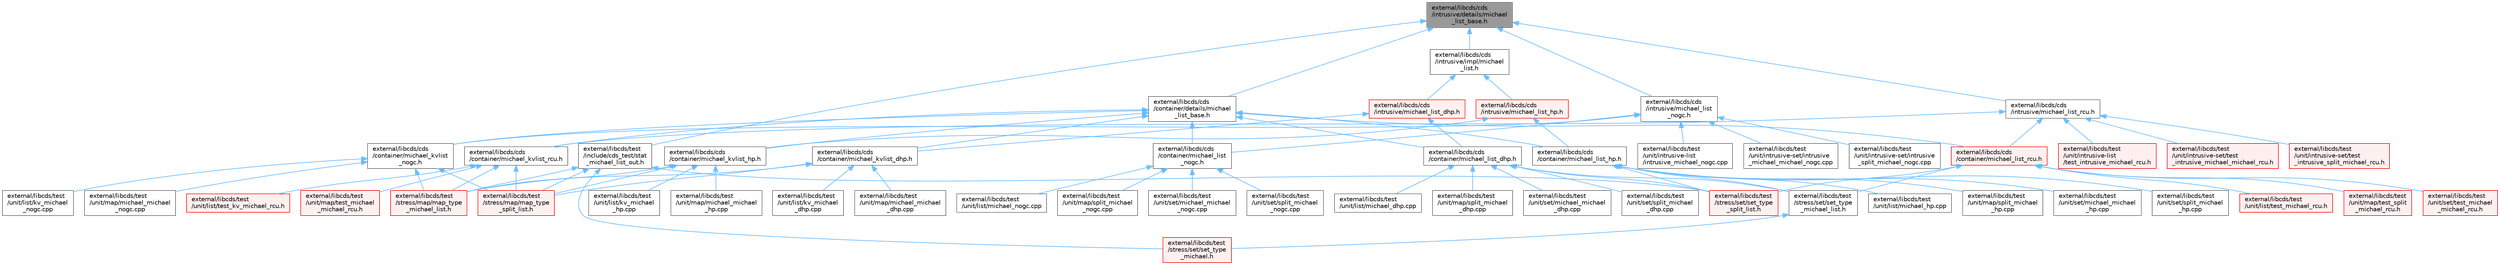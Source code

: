 digraph "external/libcds/cds/intrusive/details/michael_list_base.h"
{
 // LATEX_PDF_SIZE
  bgcolor="transparent";
  edge [fontname=Helvetica,fontsize=10,labelfontname=Helvetica,labelfontsize=10];
  node [fontname=Helvetica,fontsize=10,shape=box,height=0.2,width=0.4];
  Node1 [id="Node000001",label="external/libcds/cds\l/intrusive/details/michael\l_list_base.h",height=0.2,width=0.4,color="gray40", fillcolor="grey60", style="filled", fontcolor="black",tooltip=" "];
  Node1 -> Node2 [id="edge1_Node000001_Node000002",dir="back",color="steelblue1",style="solid",tooltip=" "];
  Node2 [id="Node000002",label="external/libcds/cds\l/container/details/michael\l_list_base.h",height=0.2,width=0.4,color="grey40", fillcolor="white", style="filled",URL="$container_2details_2michael__list__base_8h.html",tooltip=" "];
  Node2 -> Node3 [id="edge2_Node000002_Node000003",dir="back",color="steelblue1",style="solid",tooltip=" "];
  Node3 [id="Node000003",label="external/libcds/cds\l/container/michael_kvlist_dhp.h",height=0.2,width=0.4,color="grey40", fillcolor="white", style="filled",URL="$michael__kvlist__dhp_8h.html",tooltip=" "];
  Node3 -> Node4 [id="edge3_Node000003_Node000004",dir="back",color="steelblue1",style="solid",tooltip=" "];
  Node4 [id="Node000004",label="external/libcds/test\l/stress/map/map_type\l_michael_list.h",height=0.2,width=0.4,color="red", fillcolor="#FFF0F0", style="filled",URL="$map__type__michael__list_8h.html",tooltip=" "];
  Node3 -> Node15 [id="edge4_Node000003_Node000015",dir="back",color="steelblue1",style="solid",tooltip=" "];
  Node15 [id="Node000015",label="external/libcds/test\l/stress/map/map_type\l_split_list.h",height=0.2,width=0.4,color="red", fillcolor="#FFF0F0", style="filled",URL="$map__type__split__list_8h.html",tooltip=" "];
  Node3 -> Node25 [id="edge5_Node000003_Node000025",dir="back",color="steelblue1",style="solid",tooltip=" "];
  Node25 [id="Node000025",label="external/libcds/test\l/unit/list/kv_michael\l_dhp.cpp",height=0.2,width=0.4,color="grey40", fillcolor="white", style="filled",URL="$kv__michael__dhp_8cpp.html",tooltip=" "];
  Node3 -> Node26 [id="edge6_Node000003_Node000026",dir="back",color="steelblue1",style="solid",tooltip=" "];
  Node26 [id="Node000026",label="external/libcds/test\l/unit/map/michael_michael\l_dhp.cpp",height=0.2,width=0.4,color="grey40", fillcolor="white", style="filled",URL="$map_2michael__michael__dhp_8cpp.html",tooltip=" "];
  Node2 -> Node27 [id="edge7_Node000002_Node000027",dir="back",color="steelblue1",style="solid",tooltip=" "];
  Node27 [id="Node000027",label="external/libcds/cds\l/container/michael_kvlist_hp.h",height=0.2,width=0.4,color="grey40", fillcolor="white", style="filled",URL="$michael__kvlist__hp_8h.html",tooltip=" "];
  Node27 -> Node4 [id="edge8_Node000027_Node000004",dir="back",color="steelblue1",style="solid",tooltip=" "];
  Node27 -> Node15 [id="edge9_Node000027_Node000015",dir="back",color="steelblue1",style="solid",tooltip=" "];
  Node27 -> Node28 [id="edge10_Node000027_Node000028",dir="back",color="steelblue1",style="solid",tooltip=" "];
  Node28 [id="Node000028",label="external/libcds/test\l/unit/list/kv_michael\l_hp.cpp",height=0.2,width=0.4,color="grey40", fillcolor="white", style="filled",URL="$kv__michael__hp_8cpp.html",tooltip=" "];
  Node27 -> Node29 [id="edge11_Node000027_Node000029",dir="back",color="steelblue1",style="solid",tooltip=" "];
  Node29 [id="Node000029",label="external/libcds/test\l/unit/map/michael_michael\l_hp.cpp",height=0.2,width=0.4,color="grey40", fillcolor="white", style="filled",URL="$map_2michael__michael__hp_8cpp.html",tooltip=" "];
  Node2 -> Node30 [id="edge12_Node000002_Node000030",dir="back",color="steelblue1",style="solid",tooltip=" "];
  Node30 [id="Node000030",label="external/libcds/cds\l/container/michael_kvlist\l_nogc.h",height=0.2,width=0.4,color="grey40", fillcolor="white", style="filled",URL="$michael__kvlist__nogc_8h.html",tooltip=" "];
  Node30 -> Node4 [id="edge13_Node000030_Node000004",dir="back",color="steelblue1",style="solid",tooltip=" "];
  Node30 -> Node15 [id="edge14_Node000030_Node000015",dir="back",color="steelblue1",style="solid",tooltip=" "];
  Node30 -> Node31 [id="edge15_Node000030_Node000031",dir="back",color="steelblue1",style="solid",tooltip=" "];
  Node31 [id="Node000031",label="external/libcds/test\l/unit/list/kv_michael\l_nogc.cpp",height=0.2,width=0.4,color="grey40", fillcolor="white", style="filled",URL="$kv__michael__nogc_8cpp.html",tooltip=" "];
  Node30 -> Node32 [id="edge16_Node000030_Node000032",dir="back",color="steelblue1",style="solid",tooltip=" "];
  Node32 [id="Node000032",label="external/libcds/test\l/unit/map/michael_michael\l_nogc.cpp",height=0.2,width=0.4,color="grey40", fillcolor="white", style="filled",URL="$map_2michael__michael__nogc_8cpp.html",tooltip=" "];
  Node2 -> Node33 [id="edge17_Node000002_Node000033",dir="back",color="steelblue1",style="solid",tooltip=" "];
  Node33 [id="Node000033",label="external/libcds/cds\l/container/michael_kvlist_rcu.h",height=0.2,width=0.4,color="grey40", fillcolor="white", style="filled",URL="$michael__kvlist__rcu_8h.html",tooltip=" "];
  Node33 -> Node4 [id="edge18_Node000033_Node000004",dir="back",color="steelblue1",style="solid",tooltip=" "];
  Node33 -> Node15 [id="edge19_Node000033_Node000015",dir="back",color="steelblue1",style="solid",tooltip=" "];
  Node33 -> Node34 [id="edge20_Node000033_Node000034",dir="back",color="steelblue1",style="solid",tooltip=" "];
  Node34 [id="Node000034",label="external/libcds/test\l/unit/list/test_kv_michael_rcu.h",height=0.2,width=0.4,color="red", fillcolor="#FFF0F0", style="filled",URL="$test__kv__michael__rcu_8h.html",tooltip=" "];
  Node33 -> Node38 [id="edge21_Node000033_Node000038",dir="back",color="steelblue1",style="solid",tooltip=" "];
  Node38 [id="Node000038",label="external/libcds/test\l/unit/map/test_michael\l_michael_rcu.h",height=0.2,width=0.4,color="red", fillcolor="#FFF0F0", style="filled",URL="$map_2test__michael__michael__rcu_8h.html",tooltip=" "];
  Node2 -> Node42 [id="edge22_Node000002_Node000042",dir="back",color="steelblue1",style="solid",tooltip=" "];
  Node42 [id="Node000042",label="external/libcds/cds\l/container/michael_list_dhp.h",height=0.2,width=0.4,color="grey40", fillcolor="white", style="filled",URL="$container_2michael__list__dhp_8h.html",tooltip=" "];
  Node42 -> Node43 [id="edge23_Node000042_Node000043",dir="back",color="steelblue1",style="solid",tooltip=" "];
  Node43 [id="Node000043",label="external/libcds/test\l/stress/set/set_type\l_michael_list.h",height=0.2,width=0.4,color="grey40", fillcolor="white", style="filled",URL="$set__type__michael__list_8h.html",tooltip=" "];
  Node43 -> Node44 [id="edge24_Node000043_Node000044",dir="back",color="steelblue1",style="solid",tooltip=" "];
  Node44 [id="Node000044",label="external/libcds/test\l/stress/set/set_type\l_michael.h",height=0.2,width=0.4,color="red", fillcolor="#FFF0F0", style="filled",URL="$set__type__michael_8h.html",tooltip=" "];
  Node42 -> Node53 [id="edge25_Node000042_Node000053",dir="back",color="steelblue1",style="solid",tooltip=" "];
  Node53 [id="Node000053",label="external/libcds/test\l/stress/set/set_type\l_split_list.h",height=0.2,width=0.4,color="red", fillcolor="#FFF0F0", style="filled",URL="$set__type__split__list_8h.html",tooltip=" "];
  Node42 -> Node62 [id="edge26_Node000042_Node000062",dir="back",color="steelblue1",style="solid",tooltip=" "];
  Node62 [id="Node000062",label="external/libcds/test\l/unit/list/michael_dhp.cpp",height=0.2,width=0.4,color="grey40", fillcolor="white", style="filled",URL="$michael__dhp_8cpp.html",tooltip=" "];
  Node42 -> Node63 [id="edge27_Node000042_Node000063",dir="back",color="steelblue1",style="solid",tooltip=" "];
  Node63 [id="Node000063",label="external/libcds/test\l/unit/map/split_michael\l_dhp.cpp",height=0.2,width=0.4,color="grey40", fillcolor="white", style="filled",URL="$map_2split__michael__dhp_8cpp.html",tooltip=" "];
  Node42 -> Node64 [id="edge28_Node000042_Node000064",dir="back",color="steelblue1",style="solid",tooltip=" "];
  Node64 [id="Node000064",label="external/libcds/test\l/unit/set/michael_michael\l_dhp.cpp",height=0.2,width=0.4,color="grey40", fillcolor="white", style="filled",URL="$set_2michael__michael__dhp_8cpp.html",tooltip=" "];
  Node42 -> Node65 [id="edge29_Node000042_Node000065",dir="back",color="steelblue1",style="solid",tooltip=" "];
  Node65 [id="Node000065",label="external/libcds/test\l/unit/set/split_michael\l_dhp.cpp",height=0.2,width=0.4,color="grey40", fillcolor="white", style="filled",URL="$set_2split__michael__dhp_8cpp.html",tooltip=" "];
  Node2 -> Node66 [id="edge30_Node000002_Node000066",dir="back",color="steelblue1",style="solid",tooltip=" "];
  Node66 [id="Node000066",label="external/libcds/cds\l/container/michael_list_hp.h",height=0.2,width=0.4,color="grey40", fillcolor="white", style="filled",URL="$container_2michael__list__hp_8h.html",tooltip=" "];
  Node66 -> Node43 [id="edge31_Node000066_Node000043",dir="back",color="steelblue1",style="solid",tooltip=" "];
  Node66 -> Node53 [id="edge32_Node000066_Node000053",dir="back",color="steelblue1",style="solid",tooltip=" "];
  Node66 -> Node67 [id="edge33_Node000066_Node000067",dir="back",color="steelblue1",style="solid",tooltip=" "];
  Node67 [id="Node000067",label="external/libcds/test\l/unit/list/michael_hp.cpp",height=0.2,width=0.4,color="grey40", fillcolor="white", style="filled",URL="$michael__hp_8cpp.html",tooltip=" "];
  Node66 -> Node68 [id="edge34_Node000066_Node000068",dir="back",color="steelblue1",style="solid",tooltip=" "];
  Node68 [id="Node000068",label="external/libcds/test\l/unit/map/split_michael\l_hp.cpp",height=0.2,width=0.4,color="grey40", fillcolor="white", style="filled",URL="$map_2split__michael__hp_8cpp.html",tooltip=" "];
  Node66 -> Node69 [id="edge35_Node000066_Node000069",dir="back",color="steelblue1",style="solid",tooltip=" "];
  Node69 [id="Node000069",label="external/libcds/test\l/unit/set/michael_michael\l_hp.cpp",height=0.2,width=0.4,color="grey40", fillcolor="white", style="filled",URL="$set_2michael__michael__hp_8cpp.html",tooltip=" "];
  Node66 -> Node70 [id="edge36_Node000066_Node000070",dir="back",color="steelblue1",style="solid",tooltip=" "];
  Node70 [id="Node000070",label="external/libcds/test\l/unit/set/split_michael\l_hp.cpp",height=0.2,width=0.4,color="grey40", fillcolor="white", style="filled",URL="$set_2split__michael__hp_8cpp.html",tooltip=" "];
  Node2 -> Node71 [id="edge37_Node000002_Node000071",dir="back",color="steelblue1",style="solid",tooltip=" "];
  Node71 [id="Node000071",label="external/libcds/cds\l/container/michael_list\l_nogc.h",height=0.2,width=0.4,color="grey40", fillcolor="white", style="filled",URL="$container_2michael__list__nogc_8h.html",tooltip=" "];
  Node71 -> Node72 [id="edge38_Node000071_Node000072",dir="back",color="steelblue1",style="solid",tooltip=" "];
  Node72 [id="Node000072",label="external/libcds/test\l/unit/list/michael_nogc.cpp",height=0.2,width=0.4,color="grey40", fillcolor="white", style="filled",URL="$michael__nogc_8cpp.html",tooltip=" "];
  Node71 -> Node73 [id="edge39_Node000071_Node000073",dir="back",color="steelblue1",style="solid",tooltip=" "];
  Node73 [id="Node000073",label="external/libcds/test\l/unit/map/split_michael\l_nogc.cpp",height=0.2,width=0.4,color="grey40", fillcolor="white", style="filled",URL="$map_2split__michael__nogc_8cpp.html",tooltip=" "];
  Node71 -> Node74 [id="edge40_Node000071_Node000074",dir="back",color="steelblue1",style="solid",tooltip=" "];
  Node74 [id="Node000074",label="external/libcds/test\l/unit/set/michael_michael\l_nogc.cpp",height=0.2,width=0.4,color="grey40", fillcolor="white", style="filled",URL="$set_2michael__michael__nogc_8cpp.html",tooltip=" "];
  Node71 -> Node75 [id="edge41_Node000071_Node000075",dir="back",color="steelblue1",style="solid",tooltip=" "];
  Node75 [id="Node000075",label="external/libcds/test\l/unit/set/split_michael\l_nogc.cpp",height=0.2,width=0.4,color="grey40", fillcolor="white", style="filled",URL="$set_2split__michael__nogc_8cpp.html",tooltip=" "];
  Node2 -> Node76 [id="edge42_Node000002_Node000076",dir="back",color="steelblue1",style="solid",tooltip=" "];
  Node76 [id="Node000076",label="external/libcds/cds\l/container/michael_list_rcu.h",height=0.2,width=0.4,color="red", fillcolor="#FFF0F0", style="filled",URL="$container_2michael__list__rcu_8h.html",tooltip=" "];
  Node76 -> Node43 [id="edge43_Node000076_Node000043",dir="back",color="steelblue1",style="solid",tooltip=" "];
  Node76 -> Node53 [id="edge44_Node000076_Node000053",dir="back",color="steelblue1",style="solid",tooltip=" "];
  Node76 -> Node77 [id="edge45_Node000076_Node000077",dir="back",color="steelblue1",style="solid",tooltip=" "];
  Node77 [id="Node000077",label="external/libcds/test\l/unit/list/test_michael_rcu.h",height=0.2,width=0.4,color="red", fillcolor="#FFF0F0", style="filled",URL="$test__michael__rcu_8h.html",tooltip=" "];
  Node76 -> Node81 [id="edge46_Node000076_Node000081",dir="back",color="steelblue1",style="solid",tooltip=" "];
  Node81 [id="Node000081",label="external/libcds/test\l/unit/map/test_split\l_michael_rcu.h",height=0.2,width=0.4,color="red", fillcolor="#FFF0F0", style="filled",URL="$map_2test__split__michael__rcu_8h.html",tooltip=" "];
  Node76 -> Node85 [id="edge47_Node000076_Node000085",dir="back",color="steelblue1",style="solid",tooltip=" "];
  Node85 [id="Node000085",label="external/libcds/test\l/unit/set/test_michael\l_michael_rcu.h",height=0.2,width=0.4,color="red", fillcolor="#FFF0F0", style="filled",URL="$set_2test__michael__michael__rcu_8h.html",tooltip=" "];
  Node1 -> Node93 [id="edge48_Node000001_Node000093",dir="back",color="steelblue1",style="solid",tooltip=" "];
  Node93 [id="Node000093",label="external/libcds/cds\l/intrusive/impl/michael\l_list.h",height=0.2,width=0.4,color="grey40", fillcolor="white", style="filled",URL="$intrusive_2impl_2michael__list_8h.html",tooltip=" "];
  Node93 -> Node94 [id="edge49_Node000093_Node000094",dir="back",color="steelblue1",style="solid",tooltip=" "];
  Node94 [id="Node000094",label="external/libcds/cds\l/intrusive/michael_list_dhp.h",height=0.2,width=0.4,color="red", fillcolor="#FFF0F0", style="filled",URL="$intrusive_2michael__list__dhp_8h.html",tooltip=" "];
  Node94 -> Node3 [id="edge50_Node000094_Node000003",dir="back",color="steelblue1",style="solid",tooltip=" "];
  Node94 -> Node42 [id="edge51_Node000094_Node000042",dir="back",color="steelblue1",style="solid",tooltip=" "];
  Node93 -> Node98 [id="edge52_Node000093_Node000098",dir="back",color="steelblue1",style="solid",tooltip=" "];
  Node98 [id="Node000098",label="external/libcds/cds\l/intrusive/michael_list_hp.h",height=0.2,width=0.4,color="red", fillcolor="#FFF0F0", style="filled",URL="$intrusive_2michael__list__hp_8h.html",tooltip=" "];
  Node98 -> Node27 [id="edge53_Node000098_Node000027",dir="back",color="steelblue1",style="solid",tooltip=" "];
  Node98 -> Node66 [id="edge54_Node000098_Node000066",dir="back",color="steelblue1",style="solid",tooltip=" "];
  Node1 -> Node102 [id="edge55_Node000001_Node000102",dir="back",color="steelblue1",style="solid",tooltip=" "];
  Node102 [id="Node000102",label="external/libcds/cds\l/intrusive/michael_list\l_nogc.h",height=0.2,width=0.4,color="grey40", fillcolor="white", style="filled",URL="$intrusive_2michael__list__nogc_8h.html",tooltip=" "];
  Node102 -> Node30 [id="edge56_Node000102_Node000030",dir="back",color="steelblue1",style="solid",tooltip=" "];
  Node102 -> Node71 [id="edge57_Node000102_Node000071",dir="back",color="steelblue1",style="solid",tooltip=" "];
  Node102 -> Node103 [id="edge58_Node000102_Node000103",dir="back",color="steelblue1",style="solid",tooltip=" "];
  Node103 [id="Node000103",label="external/libcds/test\l/unit/intrusive-list\l/intrusive_michael_nogc.cpp",height=0.2,width=0.4,color="grey40", fillcolor="white", style="filled",URL="$intrusive__michael__nogc_8cpp.html",tooltip=" "];
  Node102 -> Node104 [id="edge59_Node000102_Node000104",dir="back",color="steelblue1",style="solid",tooltip=" "];
  Node104 [id="Node000104",label="external/libcds/test\l/unit/intrusive-set/intrusive\l_michael_michael_nogc.cpp",height=0.2,width=0.4,color="grey40", fillcolor="white", style="filled",URL="$intrusive__michael__michael__nogc_8cpp.html",tooltip=" "];
  Node102 -> Node105 [id="edge60_Node000102_Node000105",dir="back",color="steelblue1",style="solid",tooltip=" "];
  Node105 [id="Node000105",label="external/libcds/test\l/unit/intrusive-set/intrusive\l_split_michael_nogc.cpp",height=0.2,width=0.4,color="grey40", fillcolor="white", style="filled",URL="$intrusive__split__michael__nogc_8cpp.html",tooltip=" "];
  Node1 -> Node106 [id="edge61_Node000001_Node000106",dir="back",color="steelblue1",style="solid",tooltip=" "];
  Node106 [id="Node000106",label="external/libcds/cds\l/intrusive/michael_list_rcu.h",height=0.2,width=0.4,color="grey40", fillcolor="white", style="filled",URL="$intrusive_2michael__list__rcu_8h.html",tooltip=" "];
  Node106 -> Node33 [id="edge62_Node000106_Node000033",dir="back",color="steelblue1",style="solid",tooltip=" "];
  Node106 -> Node76 [id="edge63_Node000106_Node000076",dir="back",color="steelblue1",style="solid",tooltip=" "];
  Node106 -> Node107 [id="edge64_Node000106_Node000107",dir="back",color="steelblue1",style="solid",tooltip=" "];
  Node107 [id="Node000107",label="external/libcds/test\l/unit/intrusive-list\l/test_intrusive_michael_rcu.h",height=0.2,width=0.4,color="red", fillcolor="#FFF0F0", style="filled",URL="$test__intrusive__michael__rcu_8h.html",tooltip=" "];
  Node106 -> Node111 [id="edge65_Node000106_Node000111",dir="back",color="steelblue1",style="solid",tooltip=" "];
  Node111 [id="Node000111",label="external/libcds/test\l/unit/intrusive-set/test\l_intrusive_michael_michael_rcu.h",height=0.2,width=0.4,color="red", fillcolor="#FFF0F0", style="filled",URL="$test__intrusive__michael__michael__rcu_8h.html",tooltip=" "];
  Node106 -> Node115 [id="edge66_Node000106_Node000115",dir="back",color="steelblue1",style="solid",tooltip=" "];
  Node115 [id="Node000115",label="external/libcds/test\l/unit/intrusive-set/test\l_intrusive_split_michael_rcu.h",height=0.2,width=0.4,color="red", fillcolor="#FFF0F0", style="filled",URL="$test__intrusive__split__michael__rcu_8h.html",tooltip=" "];
  Node1 -> Node119 [id="edge67_Node000001_Node000119",dir="back",color="steelblue1",style="solid",tooltip=" "];
  Node119 [id="Node000119",label="external/libcds/test\l/include/cds_test/stat\l_michael_list_out.h",height=0.2,width=0.4,color="grey40", fillcolor="white", style="filled",URL="$stat__michael__list__out_8h.html",tooltip=" "];
  Node119 -> Node4 [id="edge68_Node000119_Node000004",dir="back",color="steelblue1",style="solid",tooltip=" "];
  Node119 -> Node15 [id="edge69_Node000119_Node000015",dir="back",color="steelblue1",style="solid",tooltip=" "];
  Node119 -> Node44 [id="edge70_Node000119_Node000044",dir="back",color="steelblue1",style="solid",tooltip=" "];
  Node119 -> Node53 [id="edge71_Node000119_Node000053",dir="back",color="steelblue1",style="solid",tooltip=" "];
}

